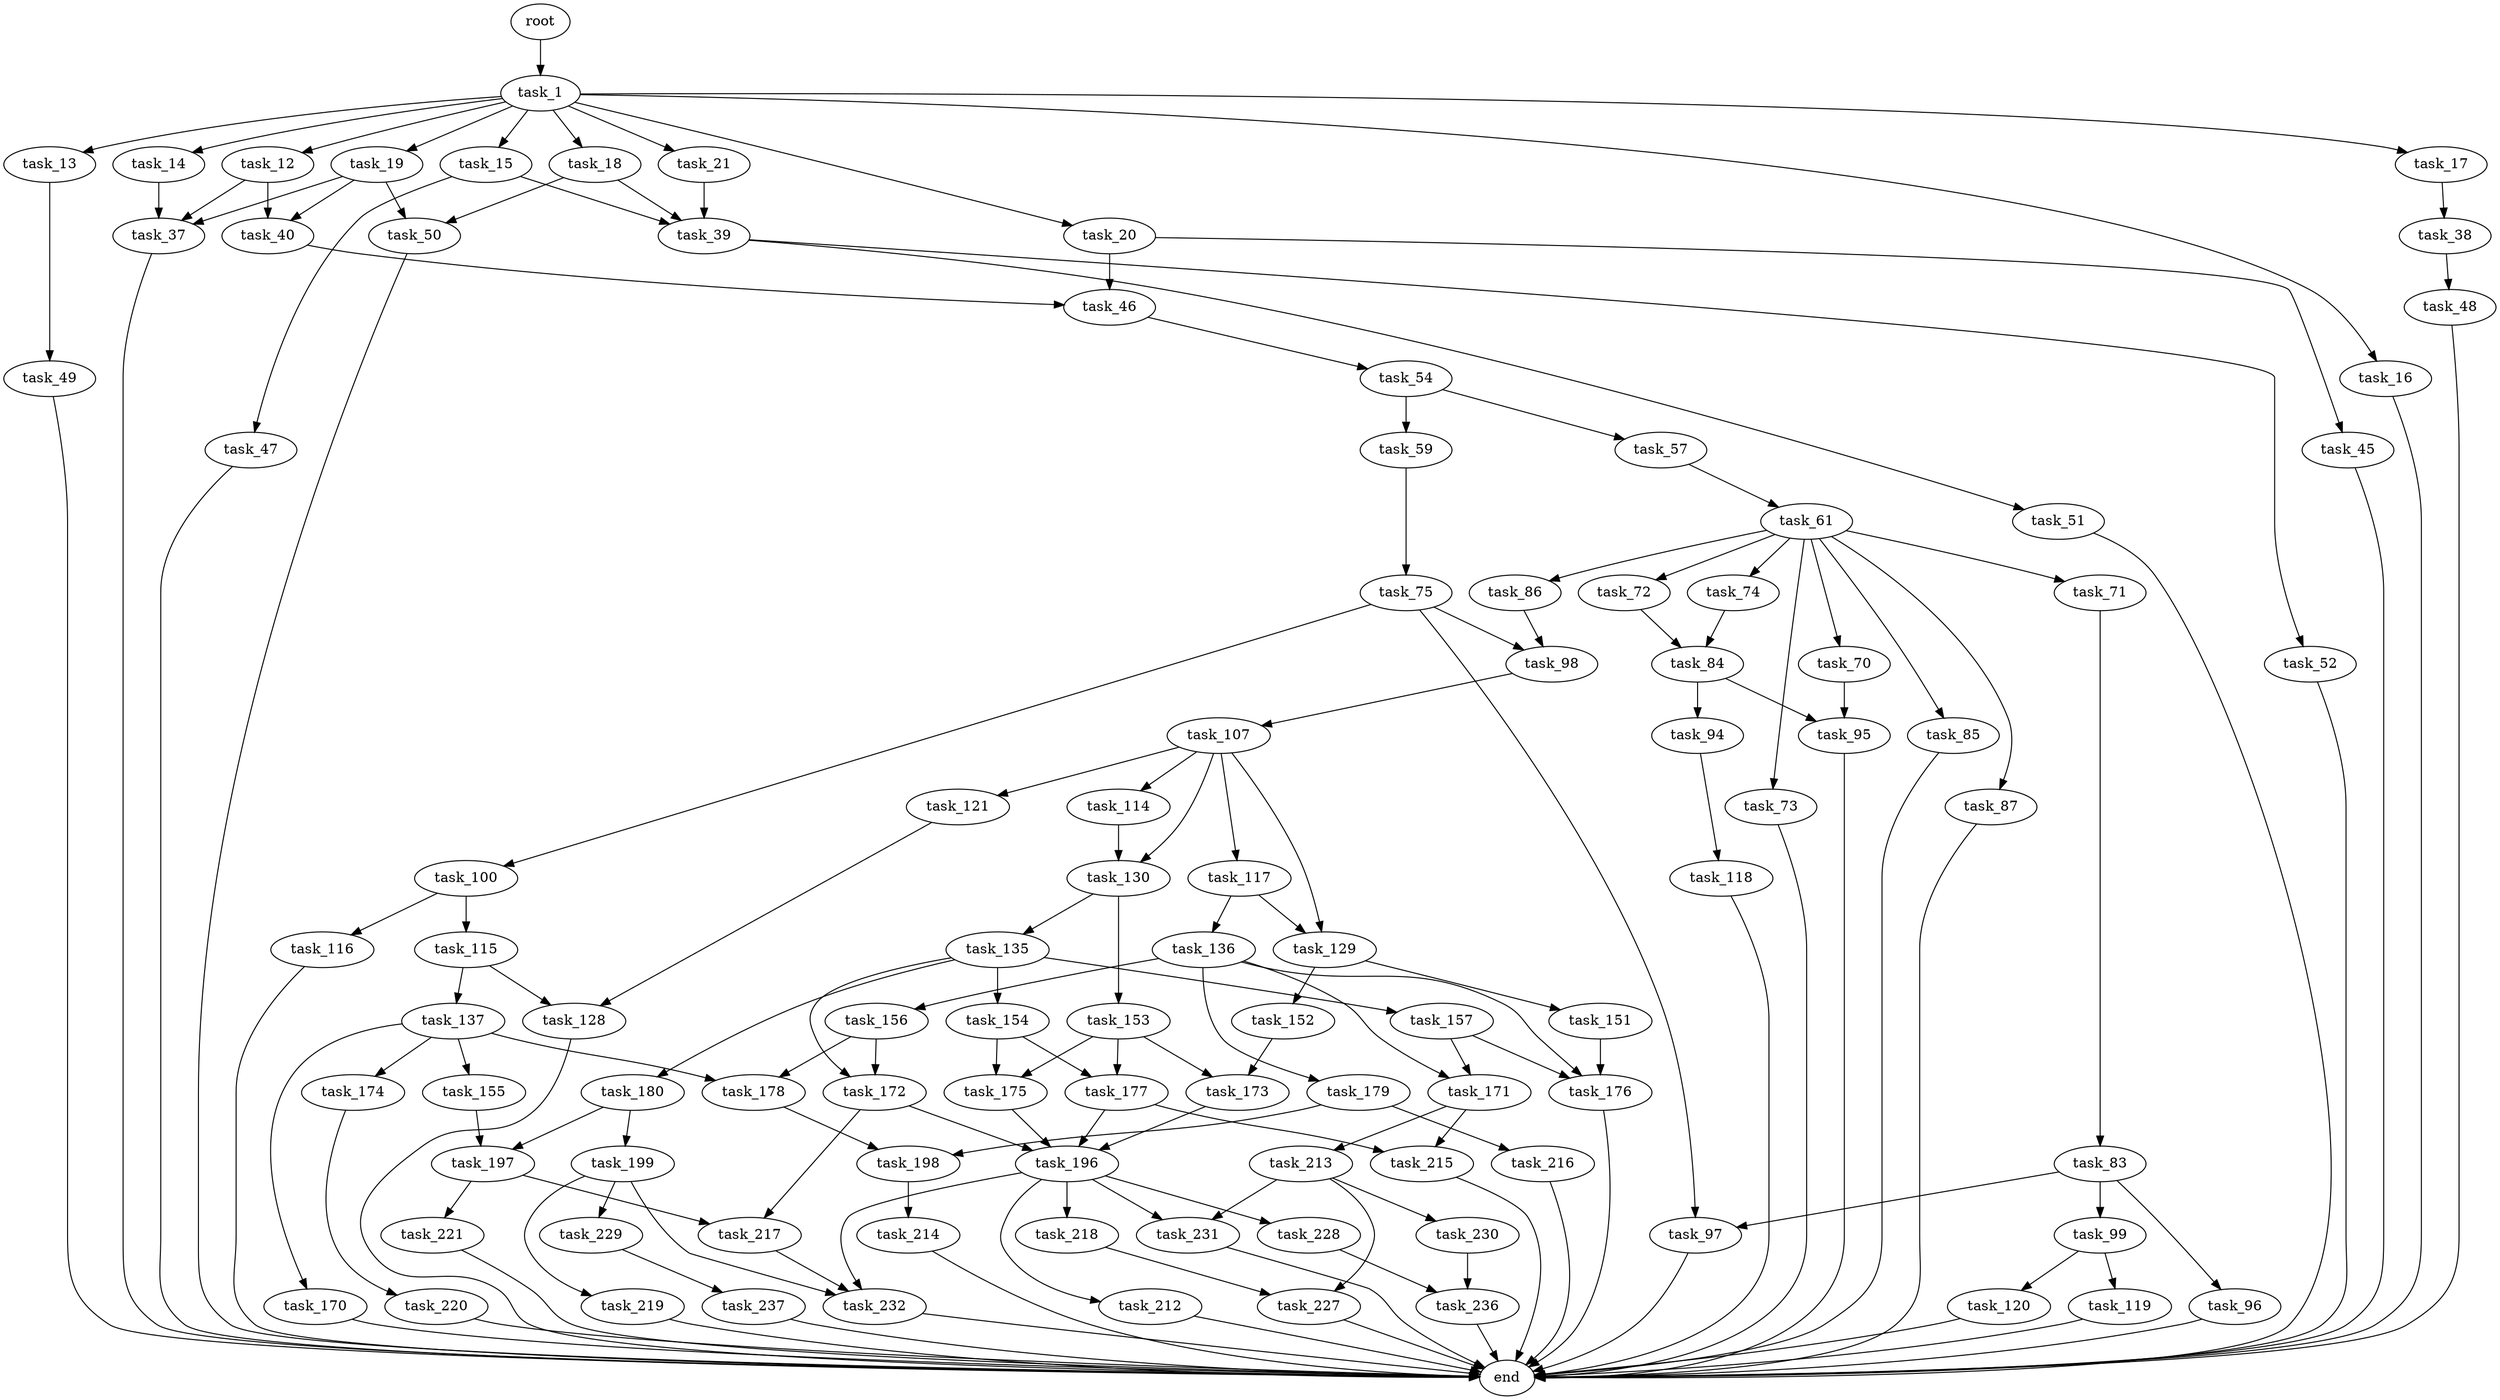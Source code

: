 digraph G {
  root [size="0.000000"];
  task_1 [size="782757789696.000000"];
  task_12 [size="368293445632.000000"];
  task_13 [size="28031632977.000000"];
  task_14 [size="281466199171.000000"];
  task_15 [size="47179059448.000000"];
  task_16 [size="231928233984.000000"];
  task_17 [size="7160493351.000000"];
  task_18 [size="782757789696.000000"];
  task_19 [size="1073741824000.000000"];
  task_20 [size="1073741824000.000000"];
  task_21 [size="549463666048.000000"];
  task_37 [size="880511657196.000000"];
  task_38 [size="549755813888.000000"];
  task_39 [size="8589934592.000000"];
  task_40 [size="275237229806.000000"];
  task_45 [size="28991029248.000000"];
  task_46 [size="1073741824000.000000"];
  task_47 [size="55928310161.000000"];
  task_48 [size="231928233984.000000"];
  task_49 [size="28991029248.000000"];
  task_50 [size="38703575358.000000"];
  task_51 [size="8589934592.000000"];
  task_52 [size="71022010644.000000"];
  task_54 [size="8125930763.000000"];
  task_57 [size="962620722470.000000"];
  task_59 [size="782757789696.000000"];
  task_61 [size="713940018413.000000"];
  task_70 [size="638932729507.000000"];
  task_71 [size="68719476736.000000"];
  task_72 [size="28991029248.000000"];
  task_73 [size="368293445632.000000"];
  task_74 [size="12313935995.000000"];
  task_75 [size="285408030214.000000"];
  task_83 [size="4676861248.000000"];
  task_84 [size="22361810255.000000"];
  task_85 [size="80709024456.000000"];
  task_86 [size="24887644070.000000"];
  task_87 [size="368293445632.000000"];
  task_94 [size="416834382.000000"];
  task_95 [size="231928233984.000000"];
  task_96 [size="14554922056.000000"];
  task_97 [size="368293445632.000000"];
  task_98 [size="796995290.000000"];
  task_99 [size="152558990036.000000"];
  task_100 [size="1073741824000.000000"];
  task_107 [size="782757789696.000000"];
  task_114 [size="526257725420.000000"];
  task_115 [size="368293445632.000000"];
  task_116 [size="549755813888.000000"];
  task_117 [size="38352244696.000000"];
  task_118 [size="782757789696.000000"];
  task_119 [size="317714724395.000000"];
  task_120 [size="231928233984.000000"];
  task_121 [size="12116552865.000000"];
  task_128 [size="25943553108.000000"];
  task_129 [size="134217728000.000000"];
  task_130 [size="37116968742.000000"];
  task_135 [size="368293445632.000000"];
  task_136 [size="28991029248.000000"];
  task_137 [size="870776698508.000000"];
  task_151 [size="5134934126.000000"];
  task_152 [size="68719476736.000000"];
  task_153 [size="2719063762.000000"];
  task_154 [size="46138433245.000000"];
  task_155 [size="1315934294782.000000"];
  task_156 [size="114350442543.000000"];
  task_157 [size="3398517007.000000"];
  task_170 [size="432342203092.000000"];
  task_171 [size="12029664196.000000"];
  task_172 [size="81194301271.000000"];
  task_173 [size="474866622979.000000"];
  task_174 [size="1073741824000.000000"];
  task_175 [size="938468800508.000000"];
  task_176 [size="584091900867.000000"];
  task_177 [size="8589934592.000000"];
  task_178 [size="68719476736.000000"];
  task_179 [size="549755813888.000000"];
  task_180 [size="42987051929.000000"];
  task_196 [size="20802172927.000000"];
  task_197 [size="17012276199.000000"];
  task_198 [size="204732977160.000000"];
  task_199 [size="68719476736.000000"];
  task_212 [size="96277924654.000000"];
  task_213 [size="28991029248.000000"];
  task_214 [size="10259573038.000000"];
  task_215 [size="98956253256.000000"];
  task_216 [size="549755813888.000000"];
  task_217 [size="6370829924.000000"];
  task_218 [size="28991029248.000000"];
  task_219 [size="450776871555.000000"];
  task_220 [size="14105796875.000000"];
  task_221 [size="1908475977.000000"];
  task_227 [size="68719476736.000000"];
  task_228 [size="1073741824000.000000"];
  task_229 [size="243012069546.000000"];
  task_230 [size="7516062669.000000"];
  task_231 [size="8589934592.000000"];
  task_232 [size="47442238675.000000"];
  task_236 [size="28991029248.000000"];
  task_237 [size="36956711396.000000"];
  end [size="0.000000"];

  root -> task_1 [size="1.000000"];
  task_1 -> task_12 [size="679477248.000000"];
  task_1 -> task_13 [size="679477248.000000"];
  task_1 -> task_14 [size="679477248.000000"];
  task_1 -> task_15 [size="679477248.000000"];
  task_1 -> task_16 [size="679477248.000000"];
  task_1 -> task_17 [size="679477248.000000"];
  task_1 -> task_18 [size="679477248.000000"];
  task_1 -> task_19 [size="679477248.000000"];
  task_1 -> task_20 [size="679477248.000000"];
  task_1 -> task_21 [size="679477248.000000"];
  task_12 -> task_37 [size="411041792.000000"];
  task_12 -> task_40 [size="411041792.000000"];
  task_13 -> task_49 [size="536870912.000000"];
  task_14 -> task_37 [size="209715200.000000"];
  task_15 -> task_39 [size="33554432.000000"];
  task_15 -> task_47 [size="33554432.000000"];
  task_16 -> end [size="1.000000"];
  task_17 -> task_38 [size="134217728.000000"];
  task_18 -> task_39 [size="679477248.000000"];
  task_18 -> task_50 [size="679477248.000000"];
  task_19 -> task_37 [size="838860800.000000"];
  task_19 -> task_40 [size="838860800.000000"];
  task_19 -> task_50 [size="838860800.000000"];
  task_20 -> task_45 [size="838860800.000000"];
  task_20 -> task_46 [size="838860800.000000"];
  task_21 -> task_39 [size="411041792.000000"];
  task_37 -> end [size="1.000000"];
  task_38 -> task_48 [size="536870912.000000"];
  task_39 -> task_51 [size="33554432.000000"];
  task_39 -> task_52 [size="33554432.000000"];
  task_40 -> task_46 [size="411041792.000000"];
  task_45 -> end [size="1.000000"];
  task_46 -> task_54 [size="838860800.000000"];
  task_47 -> end [size="1.000000"];
  task_48 -> end [size="1.000000"];
  task_49 -> end [size="1.000000"];
  task_50 -> end [size="1.000000"];
  task_51 -> end [size="1.000000"];
  task_52 -> end [size="1.000000"];
  task_54 -> task_57 [size="536870912.000000"];
  task_54 -> task_59 [size="536870912.000000"];
  task_57 -> task_61 [size="679477248.000000"];
  task_59 -> task_75 [size="679477248.000000"];
  task_61 -> task_70 [size="679477248.000000"];
  task_61 -> task_71 [size="679477248.000000"];
  task_61 -> task_72 [size="679477248.000000"];
  task_61 -> task_73 [size="679477248.000000"];
  task_61 -> task_74 [size="679477248.000000"];
  task_61 -> task_85 [size="679477248.000000"];
  task_61 -> task_86 [size="679477248.000000"];
  task_61 -> task_87 [size="679477248.000000"];
  task_70 -> task_95 [size="679477248.000000"];
  task_71 -> task_83 [size="134217728.000000"];
  task_72 -> task_84 [size="75497472.000000"];
  task_73 -> end [size="1.000000"];
  task_74 -> task_84 [size="838860800.000000"];
  task_75 -> task_97 [size="301989888.000000"];
  task_75 -> task_98 [size="301989888.000000"];
  task_75 -> task_100 [size="301989888.000000"];
  task_83 -> task_96 [size="536870912.000000"];
  task_83 -> task_97 [size="536870912.000000"];
  task_83 -> task_99 [size="536870912.000000"];
  task_84 -> task_94 [size="679477248.000000"];
  task_84 -> task_95 [size="679477248.000000"];
  task_85 -> end [size="1.000000"];
  task_86 -> task_98 [size="411041792.000000"];
  task_87 -> end [size="1.000000"];
  task_94 -> task_118 [size="33554432.000000"];
  task_95 -> end [size="1.000000"];
  task_96 -> end [size="1.000000"];
  task_97 -> end [size="1.000000"];
  task_98 -> task_107 [size="75497472.000000"];
  task_99 -> task_119 [size="209715200.000000"];
  task_99 -> task_120 [size="209715200.000000"];
  task_100 -> task_115 [size="838860800.000000"];
  task_100 -> task_116 [size="838860800.000000"];
  task_107 -> task_114 [size="679477248.000000"];
  task_107 -> task_117 [size="679477248.000000"];
  task_107 -> task_121 [size="679477248.000000"];
  task_107 -> task_129 [size="679477248.000000"];
  task_107 -> task_130 [size="679477248.000000"];
  task_114 -> task_130 [size="838860800.000000"];
  task_115 -> task_128 [size="411041792.000000"];
  task_115 -> task_137 [size="411041792.000000"];
  task_116 -> end [size="1.000000"];
  task_117 -> task_129 [size="75497472.000000"];
  task_117 -> task_136 [size="75497472.000000"];
  task_118 -> end [size="1.000000"];
  task_119 -> end [size="1.000000"];
  task_120 -> end [size="1.000000"];
  task_121 -> task_128 [size="536870912.000000"];
  task_128 -> end [size="1.000000"];
  task_129 -> task_151 [size="209715200.000000"];
  task_129 -> task_152 [size="209715200.000000"];
  task_130 -> task_135 [size="838860800.000000"];
  task_130 -> task_153 [size="838860800.000000"];
  task_135 -> task_154 [size="411041792.000000"];
  task_135 -> task_157 [size="411041792.000000"];
  task_135 -> task_172 [size="411041792.000000"];
  task_135 -> task_180 [size="411041792.000000"];
  task_136 -> task_156 [size="75497472.000000"];
  task_136 -> task_171 [size="75497472.000000"];
  task_136 -> task_176 [size="75497472.000000"];
  task_136 -> task_179 [size="75497472.000000"];
  task_137 -> task_155 [size="679477248.000000"];
  task_137 -> task_170 [size="679477248.000000"];
  task_137 -> task_174 [size="679477248.000000"];
  task_137 -> task_178 [size="679477248.000000"];
  task_151 -> task_176 [size="134217728.000000"];
  task_152 -> task_173 [size="134217728.000000"];
  task_153 -> task_173 [size="134217728.000000"];
  task_153 -> task_175 [size="134217728.000000"];
  task_153 -> task_177 [size="134217728.000000"];
  task_154 -> task_175 [size="838860800.000000"];
  task_154 -> task_177 [size="838860800.000000"];
  task_155 -> task_197 [size="838860800.000000"];
  task_156 -> task_172 [size="209715200.000000"];
  task_156 -> task_178 [size="209715200.000000"];
  task_157 -> task_171 [size="411041792.000000"];
  task_157 -> task_176 [size="411041792.000000"];
  task_170 -> end [size="1.000000"];
  task_171 -> task_213 [size="33554432.000000"];
  task_171 -> task_215 [size="33554432.000000"];
  task_172 -> task_196 [size="134217728.000000"];
  task_172 -> task_217 [size="134217728.000000"];
  task_173 -> task_196 [size="301989888.000000"];
  task_174 -> task_220 [size="838860800.000000"];
  task_175 -> task_196 [size="679477248.000000"];
  task_176 -> end [size="1.000000"];
  task_177 -> task_196 [size="33554432.000000"];
  task_177 -> task_215 [size="33554432.000000"];
  task_178 -> task_198 [size="134217728.000000"];
  task_179 -> task_198 [size="536870912.000000"];
  task_179 -> task_216 [size="536870912.000000"];
  task_180 -> task_197 [size="33554432.000000"];
  task_180 -> task_199 [size="33554432.000000"];
  task_196 -> task_212 [size="411041792.000000"];
  task_196 -> task_218 [size="411041792.000000"];
  task_196 -> task_228 [size="411041792.000000"];
  task_196 -> task_231 [size="411041792.000000"];
  task_196 -> task_232 [size="411041792.000000"];
  task_197 -> task_217 [size="536870912.000000"];
  task_197 -> task_221 [size="536870912.000000"];
  task_198 -> task_214 [size="301989888.000000"];
  task_199 -> task_219 [size="134217728.000000"];
  task_199 -> task_229 [size="134217728.000000"];
  task_199 -> task_232 [size="134217728.000000"];
  task_212 -> end [size="1.000000"];
  task_213 -> task_227 [size="75497472.000000"];
  task_213 -> task_230 [size="75497472.000000"];
  task_213 -> task_231 [size="75497472.000000"];
  task_214 -> end [size="1.000000"];
  task_215 -> end [size="1.000000"];
  task_216 -> end [size="1.000000"];
  task_217 -> task_232 [size="134217728.000000"];
  task_218 -> task_227 [size="75497472.000000"];
  task_219 -> end [size="1.000000"];
  task_220 -> end [size="1.000000"];
  task_221 -> end [size="1.000000"];
  task_227 -> end [size="1.000000"];
  task_228 -> task_236 [size="838860800.000000"];
  task_229 -> task_237 [size="209715200.000000"];
  task_230 -> task_236 [size="838860800.000000"];
  task_231 -> end [size="1.000000"];
  task_232 -> end [size="1.000000"];
  task_236 -> end [size="1.000000"];
  task_237 -> end [size="1.000000"];
}
